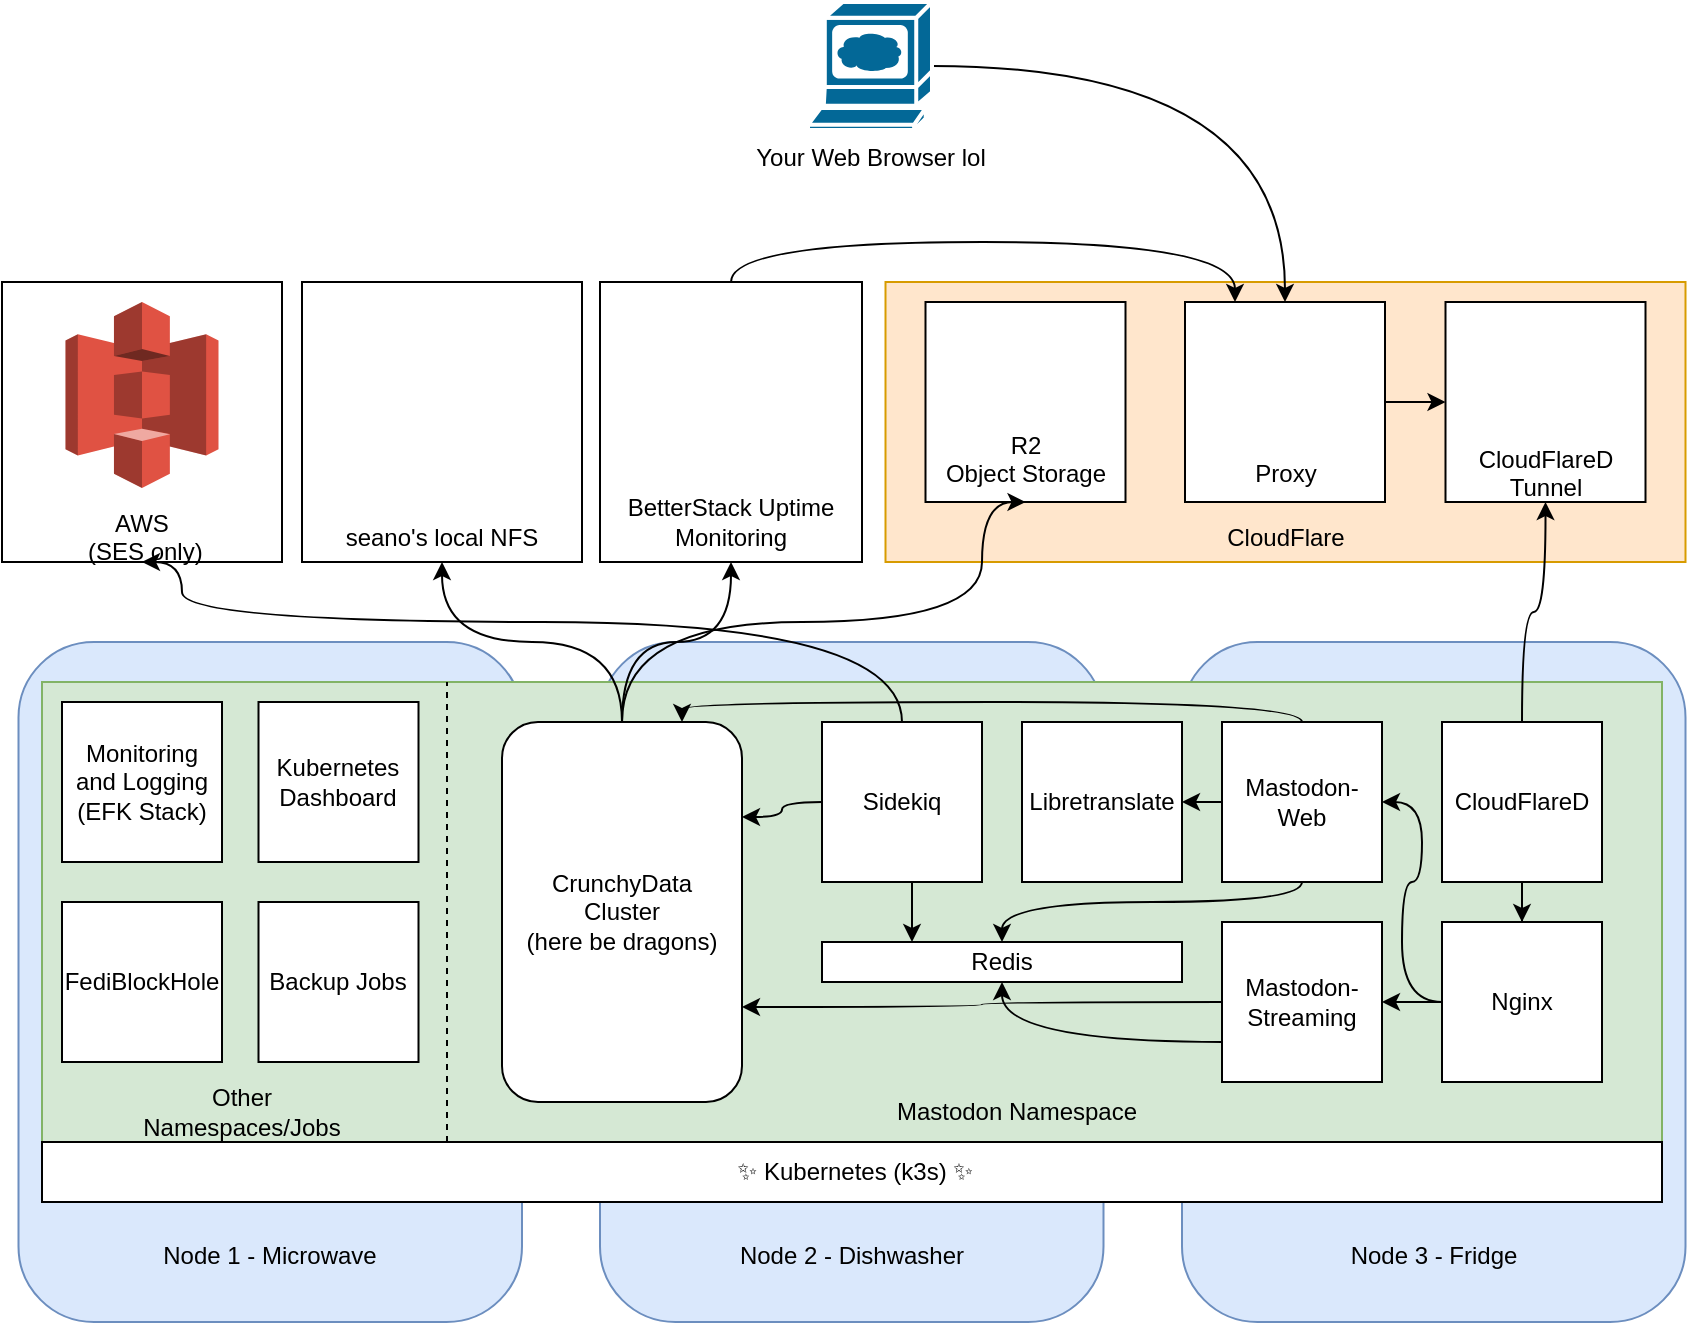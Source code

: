 <mxfile version="21.8.1" type="device">
  <diagram name="Page-1" id="5n8y0qOCezVA_0muq4hD">
    <mxGraphModel dx="981" dy="531" grid="1" gridSize="10" guides="1" tooltips="1" connect="1" arrows="1" fold="1" page="1" pageScale="1" pageWidth="850" pageHeight="1100" math="0" shadow="0">
      <root>
        <mxCell id="0" />
        <mxCell id="1" parent="0" />
        <mxCell id="lJ9l-3hwpX0hsy4uQ6Q5-19" value="&lt;div&gt;&lt;br&gt;&lt;/div&gt;&lt;div&gt;&lt;br&gt;&lt;/div&gt;&lt;div&gt;&lt;br&gt;&lt;/div&gt;&lt;div&gt;&lt;br&gt;&lt;/div&gt;&lt;div&gt;&lt;br&gt;&lt;/div&gt;&lt;div&gt;&lt;br&gt;&lt;/div&gt;&lt;div&gt;&lt;br&gt;&lt;/div&gt;&lt;div&gt;&lt;br&gt;&lt;/div&gt;&lt;div&gt;&lt;br&gt;&lt;/div&gt;&lt;div&gt;&lt;br&gt;&lt;/div&gt;&lt;div&gt;&lt;br&gt;&lt;/div&gt;&lt;div&gt;&lt;br&gt;&lt;/div&gt;&lt;div&gt;&lt;br&gt;&lt;/div&gt;&lt;div&gt;&lt;br&gt;&lt;/div&gt;&lt;div&gt;&lt;br&gt;&lt;/div&gt;&lt;div&gt;&lt;br&gt;&lt;/div&gt;&lt;div&gt;&lt;br&gt;&lt;/div&gt;&lt;div&gt;&lt;br&gt;&lt;/div&gt;&lt;div&gt;&lt;br&gt;&lt;/div&gt;&lt;div&gt;Node 2 - Dishwasher&lt;br&gt;&lt;/div&gt;" style="rounded=1;whiteSpace=wrap;html=1;fillColor=#dae8fc;strokeColor=#6c8ebf;" vertex="1" parent="1">
          <mxGeometry x="299" y="420" width="251.75" height="340" as="geometry" />
        </mxCell>
        <mxCell id="lJ9l-3hwpX0hsy4uQ6Q5-18" value="&lt;div&gt;&lt;br&gt;&lt;/div&gt;&lt;div&gt;&lt;br&gt;&lt;/div&gt;&lt;div&gt;&lt;br&gt;&lt;/div&gt;&lt;div&gt;&lt;br&gt;&lt;/div&gt;&lt;div&gt;&lt;br&gt;&lt;/div&gt;&lt;div&gt;&lt;br&gt;&lt;/div&gt;&lt;div&gt;&lt;br&gt;&lt;/div&gt;&lt;div&gt;&lt;br&gt;&lt;/div&gt;&lt;div&gt;&lt;br&gt;&lt;/div&gt;&lt;div&gt;&lt;br&gt;&lt;/div&gt;&lt;div&gt;&lt;br&gt;&lt;/div&gt;&lt;div&gt;&lt;br&gt;&lt;/div&gt;&lt;div&gt;&lt;br&gt;&lt;/div&gt;&lt;div&gt;&lt;br&gt;&lt;/div&gt;&lt;div&gt;&lt;br&gt;&lt;/div&gt;&lt;div&gt;&lt;br&gt;&lt;/div&gt;&lt;div&gt;&lt;br&gt;&lt;/div&gt;&lt;div&gt;&lt;br&gt;&lt;/div&gt;&lt;div&gt;&lt;br&gt;&lt;/div&gt;&lt;div&gt;Node 3 - Fridge&lt;br&gt;&lt;/div&gt;" style="rounded=1;whiteSpace=wrap;html=1;fillColor=#dae8fc;strokeColor=#6c8ebf;" vertex="1" parent="1">
          <mxGeometry x="590" y="420" width="251.75" height="340" as="geometry" />
        </mxCell>
        <mxCell id="lJ9l-3hwpX0hsy4uQ6Q5-17" value="&lt;div&gt;&lt;br&gt;&lt;/div&gt;&lt;div&gt;&lt;br&gt;&lt;/div&gt;&lt;div&gt;&lt;br&gt;&lt;/div&gt;&lt;div&gt;&lt;br&gt;&lt;/div&gt;&lt;div&gt;&lt;br&gt;&lt;/div&gt;&lt;div&gt;&lt;br&gt;&lt;/div&gt;&lt;div&gt;&lt;br&gt;&lt;/div&gt;&lt;div&gt;&lt;br&gt;&lt;/div&gt;&lt;div&gt;&lt;br&gt;&lt;/div&gt;&lt;div&gt;&lt;br&gt;&lt;/div&gt;&lt;div&gt;&lt;br&gt;&lt;/div&gt;&lt;div&gt;&lt;br&gt;&lt;/div&gt;&lt;div&gt;&lt;br&gt;&lt;/div&gt;&lt;div&gt;&lt;br&gt;&lt;/div&gt;&lt;div&gt;&lt;br&gt;&lt;/div&gt;&lt;div&gt;&lt;br&gt;&lt;/div&gt;&lt;div&gt;&lt;br&gt;&lt;/div&gt;&lt;div&gt;&lt;br&gt;&lt;/div&gt;&lt;div&gt;&lt;br&gt;&lt;/div&gt;&lt;div&gt;Node 1 - Microwave &lt;br&gt;&lt;/div&gt;" style="rounded=1;whiteSpace=wrap;html=1;fillColor=#dae8fc;strokeColor=#6c8ebf;" vertex="1" parent="1">
          <mxGeometry x="8.25" y="420" width="251.75" height="340" as="geometry" />
        </mxCell>
        <mxCell id="lJ9l-3hwpX0hsy4uQ6Q5-2" value="&lt;div&gt;&lt;br&gt;&lt;/div&gt;&lt;div&gt;&lt;br&gt;&lt;/div&gt;&lt;div&gt;&lt;br&gt;&lt;/div&gt;&lt;div&gt;&lt;br&gt;&lt;/div&gt;&lt;div&gt;&lt;br&gt;&lt;/div&gt;&lt;div&gt;&lt;br&gt;&lt;/div&gt;&lt;div&gt;&lt;br&gt;&lt;/div&gt;&lt;div&gt;&lt;br&gt;&lt;/div&gt;&lt;div&gt;AWS&lt;br&gt;&lt;/div&gt;&amp;nbsp;(SES only)" style="whiteSpace=wrap;html=1;aspect=fixed;" vertex="1" parent="1">
          <mxGeometry y="240" width="140" height="140" as="geometry" />
        </mxCell>
        <mxCell id="lJ9l-3hwpX0hsy4uQ6Q5-3" value="" style="outlineConnect=0;dashed=0;verticalLabelPosition=bottom;verticalAlign=top;align=center;html=1;shape=mxgraph.aws3.s3;fillColor=#E05243;gradientColor=none;" vertex="1" parent="1">
          <mxGeometry x="31.75" y="250" width="76.5" height="93" as="geometry" />
        </mxCell>
        <mxCell id="lJ9l-3hwpX0hsy4uQ6Q5-6" value="&lt;br&gt;&lt;div&gt;&lt;br&gt;&lt;/div&gt;&lt;div&gt;&lt;br&gt;&lt;/div&gt;&lt;div&gt;&lt;br&gt;&lt;/div&gt;&lt;div&gt;&lt;br&gt;&lt;/div&gt;&lt;div&gt;&lt;br&gt;&lt;/div&gt;&lt;div&gt;&lt;br&gt;&lt;/div&gt;&lt;div&gt;&lt;br&gt;&lt;/div&gt;&lt;div&gt;seano&#39;s local NFS&lt;/div&gt;" style="whiteSpace=wrap;html=1;aspect=fixed;" vertex="1" parent="1">
          <mxGeometry x="150" y="240" width="140" height="140" as="geometry" />
        </mxCell>
        <mxCell id="lJ9l-3hwpX0hsy4uQ6Q5-8" value="" style="shape=image;html=1;verticalAlign=top;verticalLabelPosition=bottom;labelBackgroundColor=#ffffff;imageAspect=0;aspect=fixed;image=https://cdn1.iconfinder.com/data/icons/bnw/128x128/devices/nfs_mount.png" vertex="1" parent="1">
          <mxGeometry x="181" y="257.5" width="78" height="78" as="geometry" />
        </mxCell>
        <mxCell id="lJ9l-3hwpX0hsy4uQ6Q5-10" value="&lt;div&gt;&lt;br&gt;&lt;/div&gt;&lt;div&gt;&lt;br&gt;&lt;/div&gt;&lt;div&gt;&lt;br&gt;&lt;/div&gt;&lt;div&gt;&lt;br&gt;&lt;/div&gt;&lt;div&gt;&lt;br&gt;&lt;/div&gt;&lt;div&gt;&lt;br&gt;&lt;/div&gt;&lt;div&gt;&lt;br&gt;&lt;/div&gt;&lt;div&gt;&lt;br&gt;&lt;/div&gt;&lt;div&gt;CloudFlare&lt;br&gt;&lt;/div&gt;" style="rounded=0;whiteSpace=wrap;html=1;fillColor=#ffe6cc;strokeColor=#d79b00;" vertex="1" parent="1">
          <mxGeometry x="441.75" y="240" width="400" height="140" as="geometry" />
        </mxCell>
        <mxCell id="lJ9l-3hwpX0hsy4uQ6Q5-12" value="" style="rounded=0;whiteSpace=wrap;html=1;fillColor=#d5e8d4;strokeColor=#82b366;" vertex="1" parent="1">
          <mxGeometry x="20" y="440" width="810" height="230" as="geometry" />
        </mxCell>
        <mxCell id="lJ9l-3hwpX0hsy4uQ6Q5-13" value="" style="endArrow=none;dashed=1;html=1;rounded=0;entryX=0.25;entryY=0;entryDx=0;entryDy=0;exitX=0.25;exitY=1;exitDx=0;exitDy=0;" edge="1" parent="1" source="lJ9l-3hwpX0hsy4uQ6Q5-12" target="lJ9l-3hwpX0hsy4uQ6Q5-12">
          <mxGeometry width="50" height="50" relative="1" as="geometry">
            <mxPoint x="180" y="500" as="sourcePoint" />
            <mxPoint x="230" y="450" as="targetPoint" />
          </mxGeometry>
        </mxCell>
        <mxCell id="lJ9l-3hwpX0hsy4uQ6Q5-14" value="Other Namespaces/Jobs" style="text;html=1;strokeColor=none;fillColor=none;align=center;verticalAlign=middle;whiteSpace=wrap;rounded=0;" vertex="1" parent="1">
          <mxGeometry x="60" y="640" width="120" height="30" as="geometry" />
        </mxCell>
        <mxCell id="lJ9l-3hwpX0hsy4uQ6Q5-16" value="Mastodon Namespace" style="text;html=1;strokeColor=none;fillColor=none;align=center;verticalAlign=middle;whiteSpace=wrap;rounded=0;" vertex="1" parent="1">
          <mxGeometry x="425" y="640" width="165" height="30" as="geometry" />
        </mxCell>
        <mxCell id="lJ9l-3hwpX0hsy4uQ6Q5-20" value="&amp;nbsp;✨ Kubernetes (k3s) ✨" style="rounded=0;whiteSpace=wrap;html=1;" vertex="1" parent="1">
          <mxGeometry x="20" y="670" width="810" height="30" as="geometry" />
        </mxCell>
        <mxCell id="lJ9l-3hwpX0hsy4uQ6Q5-25" value="&lt;div&gt;&lt;br&gt;&lt;/div&gt;&lt;div&gt;&lt;br&gt;&lt;/div&gt;&lt;div&gt;&lt;br&gt;&lt;/div&gt;&lt;div&gt;&lt;br&gt;&lt;/div&gt;&lt;div&gt;R2&lt;/div&gt;&lt;div&gt;Object Storage&lt;br&gt;&lt;/div&gt;" style="whiteSpace=wrap;html=1;aspect=fixed;" vertex="1" parent="1">
          <mxGeometry x="461.75" y="250" width="100" height="100" as="geometry" />
        </mxCell>
        <mxCell id="lJ9l-3hwpX0hsy4uQ6Q5-24" value="" style="shape=image;verticalLabelPosition=bottom;labelBackgroundColor=default;verticalAlign=top;aspect=fixed;imageAspect=0;image=https://cdn-1.webcatalog.io/catalog/cloudflare-r2/cloudflare-r2-icon-filled-256.png?v=1675613678837;" vertex="1" parent="1">
          <mxGeometry x="486.75" y="260" width="50" height="50" as="geometry" />
        </mxCell>
        <mxCell id="lJ9l-3hwpX0hsy4uQ6Q5-31" style="edgeStyle=orthogonalEdgeStyle;rounded=0;orthogonalLoop=1;jettySize=auto;html=1;exitX=1;exitY=0.5;exitDx=0;exitDy=0;entryX=0;entryY=0.5;entryDx=0;entryDy=0;" edge="1" parent="1" source="lJ9l-3hwpX0hsy4uQ6Q5-27" target="lJ9l-3hwpX0hsy4uQ6Q5-28">
          <mxGeometry relative="1" as="geometry">
            <Array as="points">
              <mxPoint x="701.75" y="300" />
              <mxPoint x="701.75" y="300" />
            </Array>
          </mxGeometry>
        </mxCell>
        <mxCell id="lJ9l-3hwpX0hsy4uQ6Q5-27" value="&lt;div&gt;&lt;br&gt;&lt;/div&gt;&lt;div&gt;&lt;br&gt;&lt;/div&gt;&lt;div&gt;&lt;br&gt;&lt;/div&gt;&lt;div&gt;&lt;br&gt;&lt;/div&gt;&lt;div&gt;&lt;br&gt;&lt;/div&gt;&lt;div&gt;Proxy&lt;br&gt;&lt;/div&gt;" style="whiteSpace=wrap;html=1;aspect=fixed;" vertex="1" parent="1">
          <mxGeometry x="591.5" y="250" width="100" height="100" as="geometry" />
        </mxCell>
        <mxCell id="lJ9l-3hwpX0hsy4uQ6Q5-26" value="" style="shape=image;verticalLabelPosition=bottom;labelBackgroundColor=default;verticalAlign=top;aspect=fixed;imageAspect=0;image=https://icons-for-free.com/iconfiles/png/512/super+tiny+icons+cloudflare-1324450714381209833.png;" vertex="1" parent="1">
          <mxGeometry x="611.75" y="260" width="59.5" height="59.5" as="geometry" />
        </mxCell>
        <mxCell id="lJ9l-3hwpX0hsy4uQ6Q5-28" value="&lt;div&gt;&lt;br&gt;&lt;/div&gt;&lt;div&gt;&lt;br&gt;&lt;/div&gt;&lt;div&gt;&lt;br&gt;&lt;/div&gt;&lt;div&gt;&lt;br&gt;&lt;/div&gt;&lt;div&gt;&lt;br&gt;&lt;/div&gt;&lt;div&gt;CloudFlareD&lt;/div&gt;&lt;div&gt;Tunnel&lt;br&gt;&lt;/div&gt;" style="whiteSpace=wrap;html=1;aspect=fixed;" vertex="1" parent="1">
          <mxGeometry x="721.75" y="250" width="100" height="100" as="geometry" />
        </mxCell>
        <mxCell id="lJ9l-3hwpX0hsy4uQ6Q5-29" value="" style="shape=image;verticalLabelPosition=bottom;labelBackgroundColor=default;verticalAlign=top;aspect=fixed;imageAspect=0;image=https://cdn-icons-png.flaticon.com/512/1996/1996240.png;" vertex="1" parent="1">
          <mxGeometry x="741.75" y="257.5" width="60" height="60" as="geometry" />
        </mxCell>
        <mxCell id="lJ9l-3hwpX0hsy4uQ6Q5-33" style="edgeStyle=orthogonalEdgeStyle;rounded=0;orthogonalLoop=1;jettySize=auto;html=1;entryX=0.5;entryY=0;entryDx=0;entryDy=0;curved=1;exitX=1;exitY=0.5;exitDx=0;exitDy=0;exitPerimeter=0;" edge="1" parent="1" source="lJ9l-3hwpX0hsy4uQ6Q5-32" target="lJ9l-3hwpX0hsy4uQ6Q5-27">
          <mxGeometry relative="1" as="geometry" />
        </mxCell>
        <mxCell id="lJ9l-3hwpX0hsy4uQ6Q5-32" value="Your Web Browser lol" style="shape=mxgraph.cisco.computers_and_peripherals.web_browser;html=1;pointerEvents=1;dashed=0;fillColor=#036897;strokeColor=#ffffff;strokeWidth=2;verticalLabelPosition=bottom;verticalAlign=top;align=center;outlineConnect=0;" vertex="1" parent="1">
          <mxGeometry x="403" y="100" width="62" height="64" as="geometry" />
        </mxCell>
        <mxCell id="lJ9l-3hwpX0hsy4uQ6Q5-50" style="edgeStyle=orthogonalEdgeStyle;rounded=0;orthogonalLoop=1;jettySize=auto;html=1;exitX=0;exitY=0.5;exitDx=0;exitDy=0;entryX=1;entryY=0.5;entryDx=0;entryDy=0;" edge="1" parent="1" source="lJ9l-3hwpX0hsy4uQ6Q5-37" target="lJ9l-3hwpX0hsy4uQ6Q5-41">
          <mxGeometry relative="1" as="geometry" />
        </mxCell>
        <mxCell id="lJ9l-3hwpX0hsy4uQ6Q5-53" style="edgeStyle=orthogonalEdgeStyle;rounded=0;orthogonalLoop=1;jettySize=auto;html=1;entryX=0.5;entryY=0;entryDx=0;entryDy=0;curved=1;" edge="1" parent="1" source="lJ9l-3hwpX0hsy4uQ6Q5-37" target="lJ9l-3hwpX0hsy4uQ6Q5-51">
          <mxGeometry relative="1" as="geometry">
            <Array as="points">
              <mxPoint x="650" y="550" />
              <mxPoint x="500" y="550" />
            </Array>
          </mxGeometry>
        </mxCell>
        <mxCell id="lJ9l-3hwpX0hsy4uQ6Q5-65" style="edgeStyle=orthogonalEdgeStyle;rounded=0;orthogonalLoop=1;jettySize=auto;html=1;entryX=0.75;entryY=0;entryDx=0;entryDy=0;curved=1;" edge="1" parent="1" source="lJ9l-3hwpX0hsy4uQ6Q5-37" target="lJ9l-3hwpX0hsy4uQ6Q5-56">
          <mxGeometry relative="1" as="geometry">
            <Array as="points">
              <mxPoint x="650" y="450" />
              <mxPoint x="340" y="450" />
            </Array>
          </mxGeometry>
        </mxCell>
        <mxCell id="lJ9l-3hwpX0hsy4uQ6Q5-37" value="Mastodon-Web" style="whiteSpace=wrap;html=1;aspect=fixed;" vertex="1" parent="1">
          <mxGeometry x="610" y="460" width="80" height="80" as="geometry" />
        </mxCell>
        <mxCell id="lJ9l-3hwpX0hsy4uQ6Q5-52" style="edgeStyle=orthogonalEdgeStyle;rounded=0;orthogonalLoop=1;jettySize=auto;html=1;entryX=0.25;entryY=0;entryDx=0;entryDy=0;curved=1;" edge="1" parent="1" source="lJ9l-3hwpX0hsy4uQ6Q5-38" target="lJ9l-3hwpX0hsy4uQ6Q5-51">
          <mxGeometry relative="1" as="geometry">
            <Array as="points">
              <mxPoint x="455" y="550" />
              <mxPoint x="455" y="550" />
            </Array>
          </mxGeometry>
        </mxCell>
        <mxCell id="lJ9l-3hwpX0hsy4uQ6Q5-64" style="edgeStyle=orthogonalEdgeStyle;rounded=0;orthogonalLoop=1;jettySize=auto;html=1;entryX=1;entryY=0.25;entryDx=0;entryDy=0;curved=1;" edge="1" parent="1" source="lJ9l-3hwpX0hsy4uQ6Q5-38" target="lJ9l-3hwpX0hsy4uQ6Q5-56">
          <mxGeometry relative="1" as="geometry" />
        </mxCell>
        <mxCell id="lJ9l-3hwpX0hsy4uQ6Q5-68" style="edgeStyle=orthogonalEdgeStyle;rounded=0;orthogonalLoop=1;jettySize=auto;html=1;entryX=0.5;entryY=1;entryDx=0;entryDy=0;curved=1;" edge="1" parent="1" source="lJ9l-3hwpX0hsy4uQ6Q5-38" target="lJ9l-3hwpX0hsy4uQ6Q5-2">
          <mxGeometry relative="1" as="geometry">
            <Array as="points">
              <mxPoint x="450" y="410" />
              <mxPoint x="90" y="410" />
            </Array>
          </mxGeometry>
        </mxCell>
        <mxCell id="lJ9l-3hwpX0hsy4uQ6Q5-38" value="&lt;div&gt;Sidekiq&lt;/div&gt;" style="whiteSpace=wrap;html=1;aspect=fixed;" vertex="1" parent="1">
          <mxGeometry x="410" y="460" width="80" height="80" as="geometry" />
        </mxCell>
        <mxCell id="lJ9l-3hwpX0hsy4uQ6Q5-66" style="edgeStyle=orthogonalEdgeStyle;rounded=0;orthogonalLoop=1;jettySize=auto;html=1;entryX=1;entryY=0.75;entryDx=0;entryDy=0;curved=1;" edge="1" parent="1" source="lJ9l-3hwpX0hsy4uQ6Q5-39" target="lJ9l-3hwpX0hsy4uQ6Q5-56">
          <mxGeometry relative="1" as="geometry" />
        </mxCell>
        <mxCell id="lJ9l-3hwpX0hsy4uQ6Q5-67" style="edgeStyle=orthogonalEdgeStyle;rounded=0;orthogonalLoop=1;jettySize=auto;html=1;exitX=0;exitY=0.75;exitDx=0;exitDy=0;entryX=0.5;entryY=1;entryDx=0;entryDy=0;curved=1;" edge="1" parent="1" source="lJ9l-3hwpX0hsy4uQ6Q5-39" target="lJ9l-3hwpX0hsy4uQ6Q5-51">
          <mxGeometry relative="1" as="geometry" />
        </mxCell>
        <mxCell id="lJ9l-3hwpX0hsy4uQ6Q5-39" value="Mastodon-Streaming" style="whiteSpace=wrap;html=1;aspect=fixed;" vertex="1" parent="1">
          <mxGeometry x="610" y="560" width="80" height="80" as="geometry" />
        </mxCell>
        <mxCell id="lJ9l-3hwpX0hsy4uQ6Q5-41" value="Libretranslate" style="whiteSpace=wrap;html=1;aspect=fixed;" vertex="1" parent="1">
          <mxGeometry x="510" y="460" width="80" height="80" as="geometry" />
        </mxCell>
        <mxCell id="lJ9l-3hwpX0hsy4uQ6Q5-60" style="edgeStyle=orthogonalEdgeStyle;rounded=0;orthogonalLoop=1;jettySize=auto;html=1;entryX=1;entryY=0.5;entryDx=0;entryDy=0;curved=1;" edge="1" parent="1" source="lJ9l-3hwpX0hsy4uQ6Q5-42" target="lJ9l-3hwpX0hsy4uQ6Q5-37">
          <mxGeometry relative="1" as="geometry" />
        </mxCell>
        <mxCell id="lJ9l-3hwpX0hsy4uQ6Q5-61" style="edgeStyle=orthogonalEdgeStyle;rounded=0;orthogonalLoop=1;jettySize=auto;html=1;entryX=1;entryY=0.5;entryDx=0;entryDy=0;" edge="1" parent="1" source="lJ9l-3hwpX0hsy4uQ6Q5-42" target="lJ9l-3hwpX0hsy4uQ6Q5-39">
          <mxGeometry relative="1" as="geometry" />
        </mxCell>
        <mxCell id="lJ9l-3hwpX0hsy4uQ6Q5-42" value="Nginx" style="whiteSpace=wrap;html=1;aspect=fixed;" vertex="1" parent="1">
          <mxGeometry x="720" y="560" width="80" height="80" as="geometry" />
        </mxCell>
        <mxCell id="lJ9l-3hwpX0hsy4uQ6Q5-51" value="Redis" style="rounded=0;whiteSpace=wrap;html=1;" vertex="1" parent="1">
          <mxGeometry x="410" y="570" width="180" height="20" as="geometry" />
        </mxCell>
        <mxCell id="lJ9l-3hwpX0hsy4uQ6Q5-62" style="edgeStyle=orthogonalEdgeStyle;rounded=0;orthogonalLoop=1;jettySize=auto;html=1;entryX=0.5;entryY=1;entryDx=0;entryDy=0;curved=1;" edge="1" parent="1" source="lJ9l-3hwpX0hsy4uQ6Q5-56" target="lJ9l-3hwpX0hsy4uQ6Q5-6">
          <mxGeometry relative="1" as="geometry" />
        </mxCell>
        <mxCell id="lJ9l-3hwpX0hsy4uQ6Q5-63" style="edgeStyle=orthogonalEdgeStyle;rounded=0;orthogonalLoop=1;jettySize=auto;html=1;entryX=0.5;entryY=1;entryDx=0;entryDy=0;curved=1;" edge="1" parent="1" source="lJ9l-3hwpX0hsy4uQ6Q5-56" target="lJ9l-3hwpX0hsy4uQ6Q5-25">
          <mxGeometry relative="1" as="geometry">
            <Array as="points">
              <mxPoint x="310" y="410" />
              <mxPoint x="490" y="410" />
            </Array>
          </mxGeometry>
        </mxCell>
        <mxCell id="lJ9l-3hwpX0hsy4uQ6Q5-78" style="edgeStyle=orthogonalEdgeStyle;rounded=0;orthogonalLoop=1;jettySize=auto;html=1;entryX=0.5;entryY=1;entryDx=0;entryDy=0;curved=1;" edge="1" parent="1" source="lJ9l-3hwpX0hsy4uQ6Q5-56" target="lJ9l-3hwpX0hsy4uQ6Q5-73">
          <mxGeometry relative="1" as="geometry" />
        </mxCell>
        <mxCell id="lJ9l-3hwpX0hsy4uQ6Q5-56" value="&lt;div&gt;CrunchyData&lt;/div&gt;&lt;div&gt;Cluster&lt;/div&gt;&lt;div&gt;(here be dragons)&lt;br&gt;&lt;/div&gt;" style="rounded=1;whiteSpace=wrap;html=1;" vertex="1" parent="1">
          <mxGeometry x="250" y="460" width="120" height="190" as="geometry" />
        </mxCell>
        <mxCell id="lJ9l-3hwpX0hsy4uQ6Q5-58" style="edgeStyle=orthogonalEdgeStyle;rounded=0;orthogonalLoop=1;jettySize=auto;html=1;entryX=0.5;entryY=1;entryDx=0;entryDy=0;curved=1;" edge="1" parent="1" source="lJ9l-3hwpX0hsy4uQ6Q5-57" target="lJ9l-3hwpX0hsy4uQ6Q5-28">
          <mxGeometry relative="1" as="geometry" />
        </mxCell>
        <mxCell id="lJ9l-3hwpX0hsy4uQ6Q5-59" style="edgeStyle=orthogonalEdgeStyle;rounded=0;orthogonalLoop=1;jettySize=auto;html=1;entryX=0.5;entryY=0;entryDx=0;entryDy=0;" edge="1" parent="1" source="lJ9l-3hwpX0hsy4uQ6Q5-57" target="lJ9l-3hwpX0hsy4uQ6Q5-42">
          <mxGeometry relative="1" as="geometry" />
        </mxCell>
        <mxCell id="lJ9l-3hwpX0hsy4uQ6Q5-57" value="CloudFlareD" style="whiteSpace=wrap;html=1;aspect=fixed;" vertex="1" parent="1">
          <mxGeometry x="720" y="460" width="80" height="80" as="geometry" />
        </mxCell>
        <mxCell id="lJ9l-3hwpX0hsy4uQ6Q5-69" value="Monitoring and Logging (EFK Stack)" style="whiteSpace=wrap;html=1;aspect=fixed;" vertex="1" parent="1">
          <mxGeometry x="30" y="450" width="80" height="80" as="geometry" />
        </mxCell>
        <mxCell id="lJ9l-3hwpX0hsy4uQ6Q5-71" value="Kubernetes Dashboard" style="whiteSpace=wrap;html=1;aspect=fixed;" vertex="1" parent="1">
          <mxGeometry x="128.25" y="450" width="80" height="80" as="geometry" />
        </mxCell>
        <mxCell id="lJ9l-3hwpX0hsy4uQ6Q5-77" style="edgeStyle=orthogonalEdgeStyle;rounded=0;orthogonalLoop=1;jettySize=auto;html=1;entryX=0.25;entryY=0;entryDx=0;entryDy=0;exitX=0.5;exitY=0;exitDx=0;exitDy=0;curved=1;" edge="1" parent="1" source="lJ9l-3hwpX0hsy4uQ6Q5-73" target="lJ9l-3hwpX0hsy4uQ6Q5-27">
          <mxGeometry relative="1" as="geometry" />
        </mxCell>
        <mxCell id="lJ9l-3hwpX0hsy4uQ6Q5-73" value="&lt;div&gt;&lt;br&gt;&lt;/div&gt;&lt;div&gt;&lt;br&gt;&lt;/div&gt;&lt;div&gt;&lt;br&gt;&lt;/div&gt;&lt;div&gt;&lt;br&gt;&lt;/div&gt;&lt;div&gt;&lt;br&gt;&lt;/div&gt;&lt;div&gt;&lt;br&gt;&lt;/div&gt;&lt;div&gt;&lt;br&gt;&lt;/div&gt;&lt;div&gt;BetterStack Uptime Monitoring&lt;/div&gt;" style="rounded=0;whiteSpace=wrap;html=1;" vertex="1" parent="1">
          <mxGeometry x="299" y="240" width="131" height="140" as="geometry" />
        </mxCell>
        <mxCell id="lJ9l-3hwpX0hsy4uQ6Q5-76" value="" style="shape=image;verticalLabelPosition=bottom;labelBackgroundColor=default;verticalAlign=top;aspect=fixed;imageAspect=0;image=https://store-images.s-microsoft.com/image/apps.31201.ca7c834e-af42-45e7-84ae-d7ba88dffc73.444f86f-824a-4b75-b1c4-7d2a7e2a2f5b.0ba26944-2fa4-4664-99af-28c833b1b36d.png;" vertex="1" parent="1">
          <mxGeometry x="329.5" y="261.5" width="70" height="70" as="geometry" />
        </mxCell>
        <mxCell id="lJ9l-3hwpX0hsy4uQ6Q5-79" value="FediBlockHole" style="whiteSpace=wrap;html=1;aspect=fixed;" vertex="1" parent="1">
          <mxGeometry x="30" y="550" width="80" height="80" as="geometry" />
        </mxCell>
        <mxCell id="lJ9l-3hwpX0hsy4uQ6Q5-80" value="Backup Jobs" style="whiteSpace=wrap;html=1;aspect=fixed;" vertex="1" parent="1">
          <mxGeometry x="128.25" y="550" width="80" height="80" as="geometry" />
        </mxCell>
      </root>
    </mxGraphModel>
  </diagram>
</mxfile>

